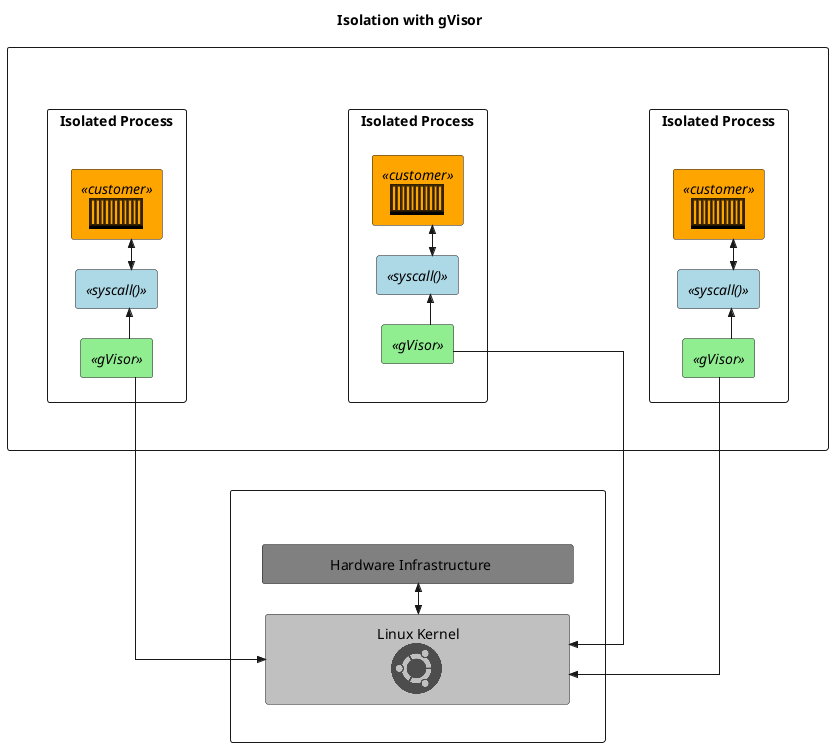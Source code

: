 @startuml cks-containers-gvisor-isolation

title "Isolation with gVisor"

skinparam Linetype ortho
left to right direction

skinparam nodesep 30
skinparam ranksep 100

!include <aws/Compute/AmazonECS/ECScontainer/ECScontainer>
!include <logos/ubuntu>
!include <tupadr3/font-awesome-5/memory>

skinparam rectangle {
    BackgroundColor<<gVisor>> LightGreen
    BackgroundColor<<syscall()>> LightBlue
    BackgroundColor<<customer>> Orange
}

rectangle " " as b {
    together {
        rectangle "\t\t            Linux Kernel\n\t\t\t\t<$ubuntu>     \t\t\t\t" as kernel #Silver {

        }
        rectangle "\t\tHardware Infrastructure\t\t\t" as hard #Gray {
        }

    }


}
rectangle " " as a {
    rectangle "Isolated Process" as one {
        rectangle " " as cust1 <<gVisor>>
        rectangle " " as sys1 <<syscall()>>
        rectangle "<$ECScontainer>" as gvisor1 <<customer>>
    }

    cust1 -[hidden] sys1
    sys1 -[hidden] gvisor1

    rectangle "Isolated Process" as two {
        rectangle " " as cust2  <<gVisor>>
        rectangle " " as sys2 <<syscall()>>
        rectangle "<$ECScontainer>" as gvisor2 <<customer>>
    }

    cust2 -[hidden] sys2
    sys2 -[hidden] gvisor2

    rectangle "Isolated Process" as three {
        rectangle " " as cust3  <<gVisor>>
        rectangle " " as sys3 <<syscall()>>
        rectangle "<$ECScontainer>" as gvisor3 <<customer>>
    }

    cust3 -[hidden] sys3
    sys3 -[hidden] gvisor3

    cust1 -l->> kernel
    cust2 -l->> kernel
    cust3 -l->> kernel

    cust1 -r->> sys1
    cust2 -r->> sys2
    cust3 -r->> sys3

    sys1 <<->> gvisor1
    sys2 <<->> gvisor2
    sys3 <<->> gvisor3

    hard <<->> kernel
}

a -[hidden]d- b
one -[hidden]- two
two -[hidden]- three
@enduml